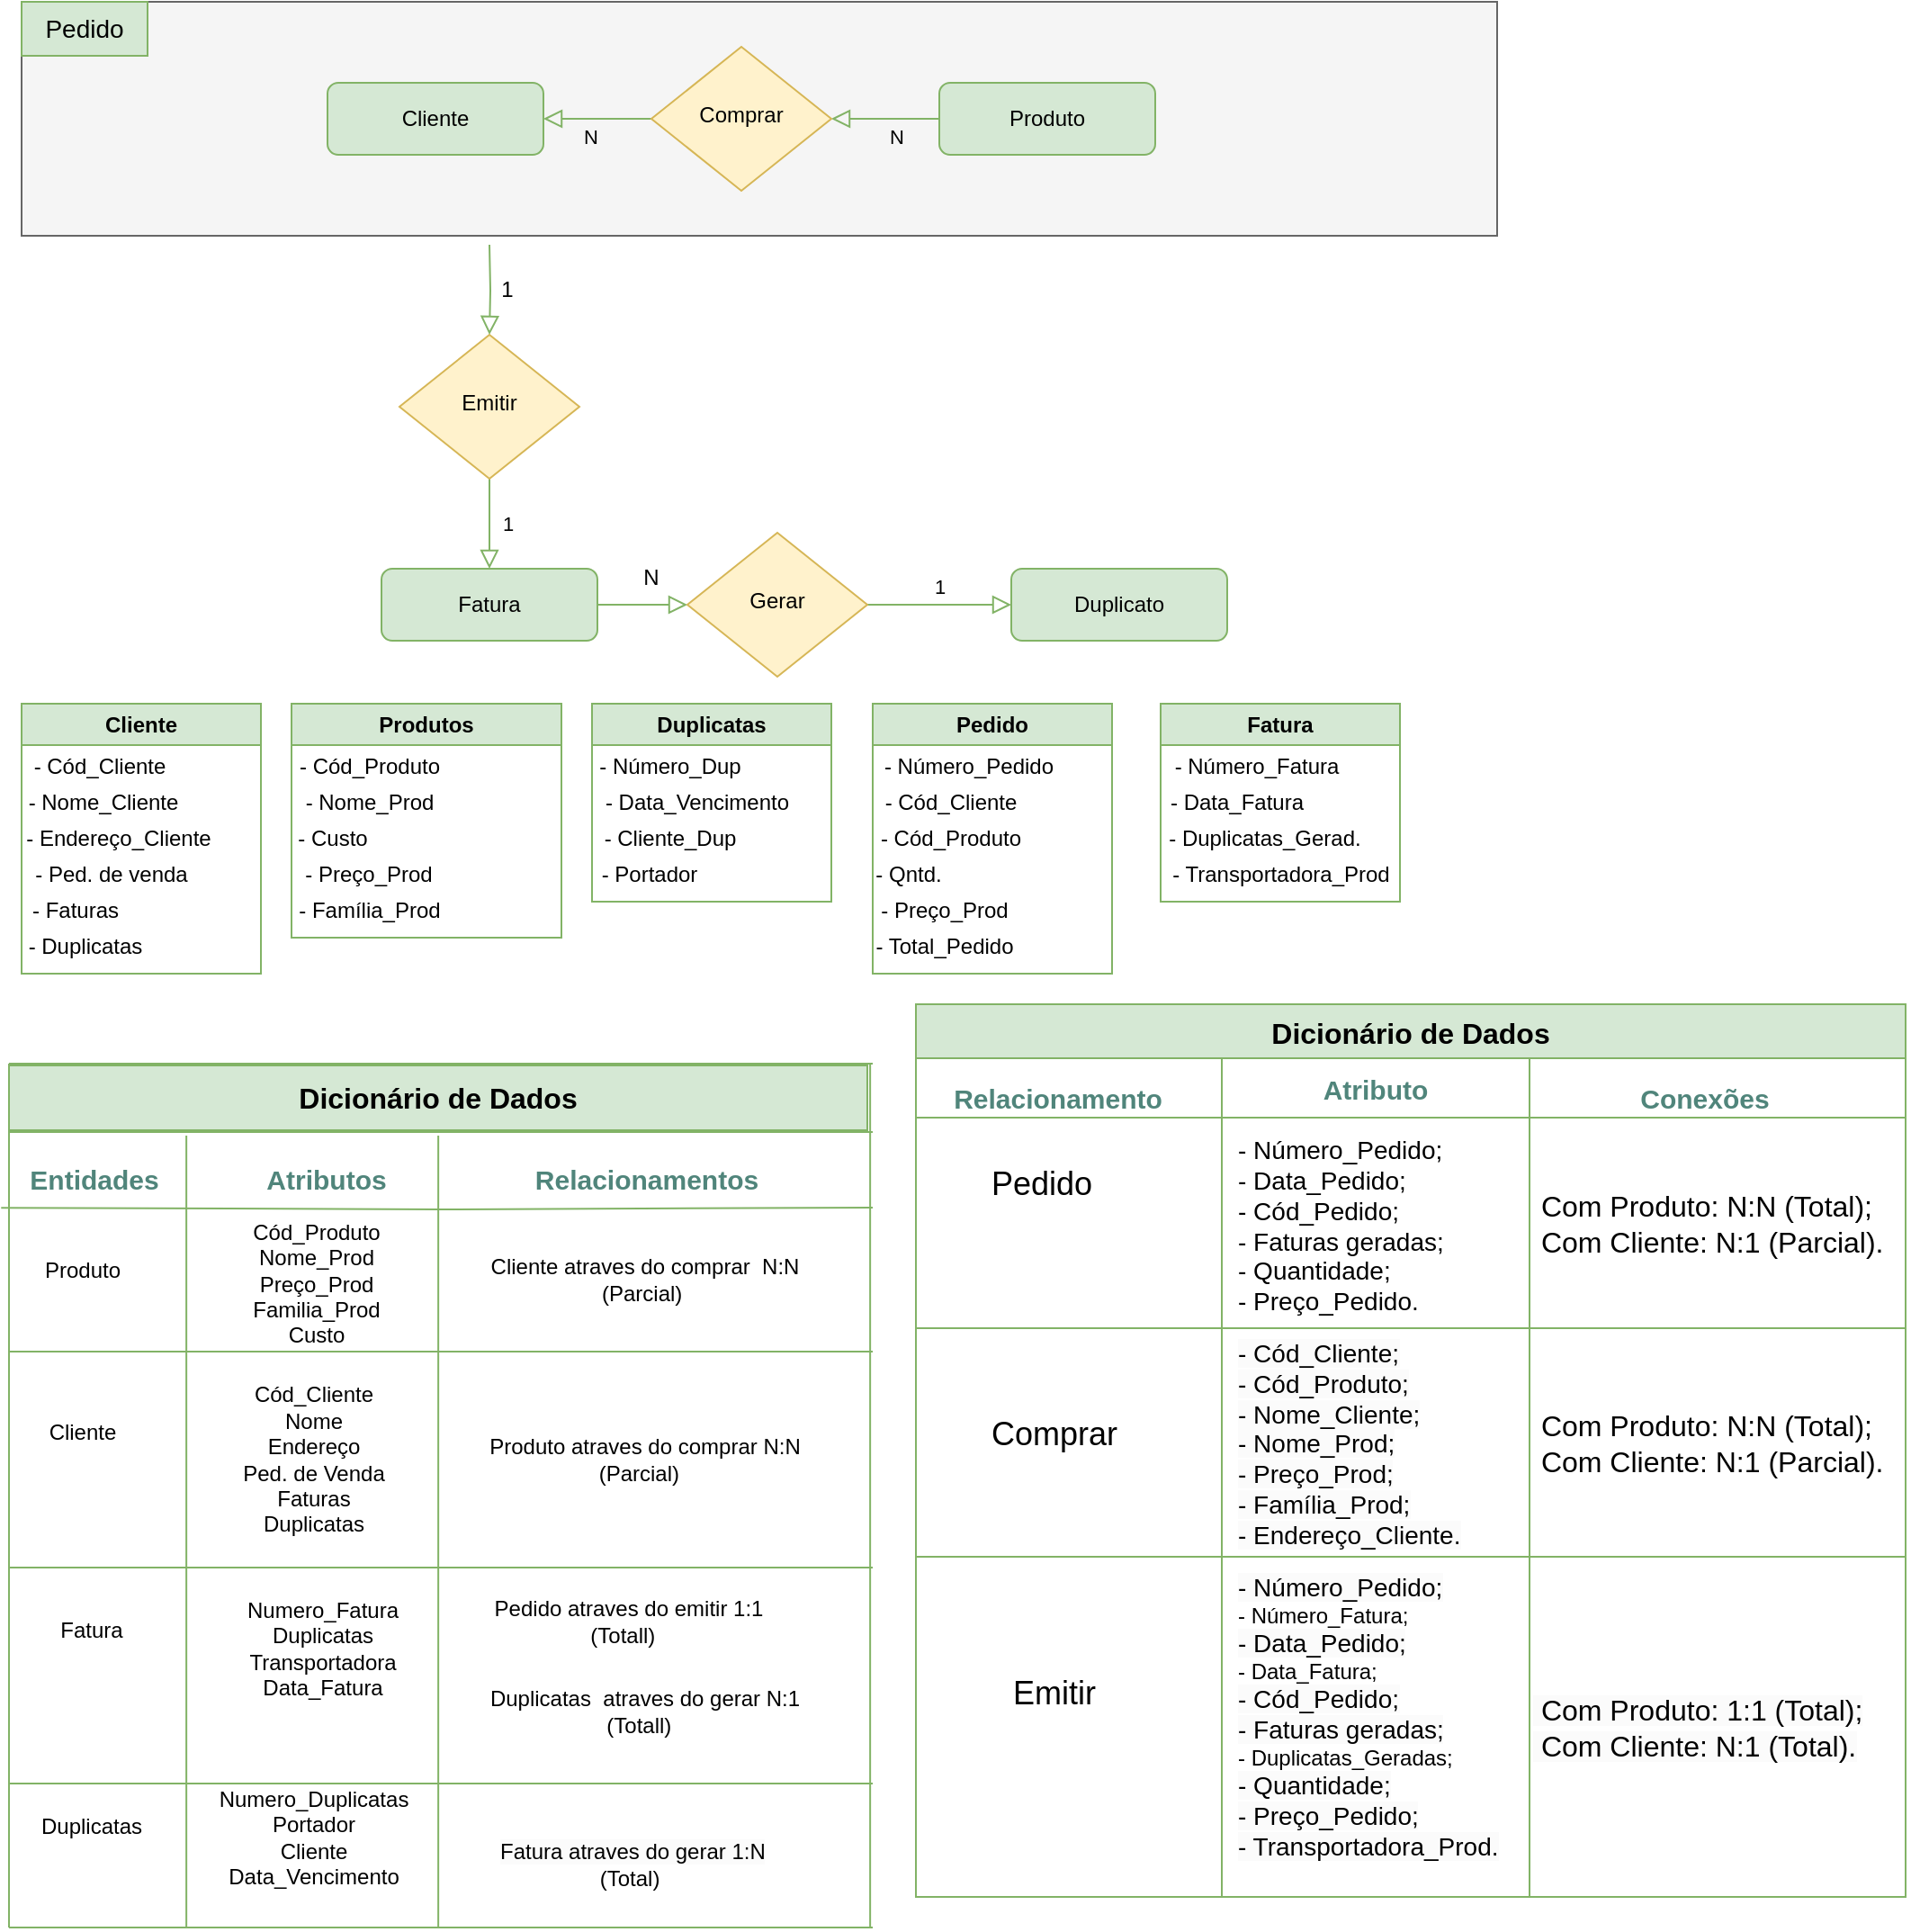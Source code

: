 <mxfile version="24.4.10" type="github">
  <diagram name="Page-1" id="Q4gjc7HrIZsPRHmgxTuO">
    <mxGraphModel dx="1927" dy="605" grid="1" gridSize="9" guides="1" tooltips="1" connect="1" arrows="1" fold="1" page="1" pageScale="1" pageWidth="827" pageHeight="1169" background="none" math="0" shadow="0">
      <root>
        <mxCell id="0" />
        <mxCell id="1" parent="0" />
        <mxCell id="UMuiFXEp5R-2km7hkaqx-1" value="" style="rounded=0;whiteSpace=wrap;html=1;fillColor=#f5f5f5;fontColor=#333333;strokeColor=#666666;" parent="1" vertex="1">
          <mxGeometry x="7" y="10" width="820" height="130" as="geometry" />
        </mxCell>
        <mxCell id="UMuiFXEp5R-2km7hkaqx-2" value="" style="rounded=0;html=1;jettySize=auto;orthogonalLoop=1;fontSize=11;endArrow=block;endFill=0;endSize=8;strokeWidth=1;shadow=0;labelBackgroundColor=none;edgeStyle=orthogonalEdgeStyle;" parent="1" edge="1">
          <mxGeometry relative="1" as="geometry">
            <mxPoint x="670" y="720" as="targetPoint" />
          </mxGeometry>
        </mxCell>
        <mxCell id="UMuiFXEp5R-2km7hkaqx-3" value="N" style="rounded=0;html=1;jettySize=auto;orthogonalLoop=1;fontSize=11;endArrow=block;endFill=0;endSize=8;strokeWidth=1;shadow=0;labelBackgroundColor=none;edgeStyle=orthogonalEdgeStyle;fillColor=#d5e8d4;strokeColor=#82b366;" parent="1" source="UMuiFXEp5R-2km7hkaqx-13" target="UMuiFXEp5R-2km7hkaqx-8" edge="1">
          <mxGeometry x="-0.2" y="10" relative="1" as="geometry">
            <mxPoint as="offset" />
          </mxGeometry>
        </mxCell>
        <mxCell id="UMuiFXEp5R-2km7hkaqx-4" value="1" style="edgeStyle=orthogonalEdgeStyle;rounded=0;html=1;jettySize=auto;orthogonalLoop=1;fontSize=11;endArrow=block;endFill=0;endSize=8;strokeWidth=1;shadow=0;labelBackgroundColor=none;exitX=1;exitY=0.5;exitDx=0;exitDy=0;fillColor=#d5e8d4;strokeColor=#82b366;" parent="1" source="UMuiFXEp5R-2km7hkaqx-12" target="UMuiFXEp5R-2km7hkaqx-5" edge="1">
          <mxGeometry y="10" relative="1" as="geometry">
            <mxPoint as="offset" />
          </mxGeometry>
        </mxCell>
        <mxCell id="UMuiFXEp5R-2km7hkaqx-5" value="Duplicato" style="rounded=1;whiteSpace=wrap;html=1;fontSize=12;glass=0;strokeWidth=1;shadow=0;fillColor=#d5e8d4;strokeColor=#82b366;" parent="1" vertex="1">
          <mxGeometry x="557" y="325" width="120" height="40" as="geometry" />
        </mxCell>
        <mxCell id="UMuiFXEp5R-2km7hkaqx-6" value="N" style="rounded=0;html=1;jettySize=auto;orthogonalLoop=1;fontSize=11;endArrow=block;endFill=0;endSize=8;strokeWidth=1;shadow=0;labelBackgroundColor=none;edgeStyle=orthogonalEdgeStyle;fillColor=#d5e8d4;strokeColor=#82b366;" parent="1" source="UMuiFXEp5R-2km7hkaqx-8" target="UMuiFXEp5R-2km7hkaqx-9" edge="1">
          <mxGeometry x="0.143" y="10" relative="1" as="geometry">
            <mxPoint as="offset" />
          </mxGeometry>
        </mxCell>
        <mxCell id="UMuiFXEp5R-2km7hkaqx-7" value="1" style="edgeStyle=orthogonalEdgeStyle;rounded=0;html=1;jettySize=auto;orthogonalLoop=1;fontSize=11;endArrow=block;endFill=0;endSize=8;strokeWidth=1;shadow=0;labelBackgroundColor=none;fillColor=#d5e8d4;strokeColor=#82b366;" parent="1" source="UMuiFXEp5R-2km7hkaqx-16" target="UMuiFXEp5R-2km7hkaqx-10" edge="1">
          <mxGeometry y="10" relative="1" as="geometry">
            <mxPoint as="offset" />
            <mxPoint x="267" y="145" as="sourcePoint" />
          </mxGeometry>
        </mxCell>
        <mxCell id="UMuiFXEp5R-2km7hkaqx-8" value="Comprar" style="rhombus;whiteSpace=wrap;html=1;shadow=0;fontFamily=Helvetica;fontSize=12;align=center;strokeWidth=1;spacing=6;spacingTop=-4;fillColor=#fff2cc;strokeColor=#d6b656;" parent="1" vertex="1">
          <mxGeometry x="357" y="35" width="100" height="80" as="geometry" />
        </mxCell>
        <mxCell id="UMuiFXEp5R-2km7hkaqx-9" value="Cliente" style="rounded=1;whiteSpace=wrap;html=1;fontSize=12;glass=0;strokeWidth=1;shadow=0;fillColor=#d5e8d4;strokeColor=#82b366;" parent="1" vertex="1">
          <mxGeometry x="177" y="55" width="120" height="40" as="geometry" />
        </mxCell>
        <mxCell id="UMuiFXEp5R-2km7hkaqx-10" value="Fatura" style="rounded=1;whiteSpace=wrap;html=1;fontSize=12;glass=0;strokeWidth=1;shadow=0;fillColor=#d5e8d4;strokeColor=#82b366;" parent="1" vertex="1">
          <mxGeometry x="207" y="325" width="120" height="40" as="geometry" />
        </mxCell>
        <mxCell id="UMuiFXEp5R-2km7hkaqx-11" value="" style="edgeStyle=orthogonalEdgeStyle;rounded=0;html=1;jettySize=auto;orthogonalLoop=1;fontSize=11;endArrow=block;endFill=0;endSize=8;strokeWidth=1;shadow=0;labelBackgroundColor=none;exitX=1;exitY=0.5;exitDx=0;exitDy=0;fillColor=#d5e8d4;strokeColor=#82b366;" parent="1" source="UMuiFXEp5R-2km7hkaqx-10" target="UMuiFXEp5R-2km7hkaqx-12" edge="1">
          <mxGeometry y="10" relative="1" as="geometry">
            <mxPoint as="offset" />
            <mxPoint x="337" y="245" as="sourcePoint" />
            <mxPoint x="487" y="245" as="targetPoint" />
          </mxGeometry>
        </mxCell>
        <mxCell id="UMuiFXEp5R-2km7hkaqx-12" value="Gerar" style="rhombus;whiteSpace=wrap;html=1;shadow=0;fontFamily=Helvetica;fontSize=12;align=center;strokeWidth=1;spacing=6;spacingTop=-4;fillColor=#fff2cc;strokeColor=#d6b656;" parent="1" vertex="1">
          <mxGeometry x="377" y="305" width="100" height="80" as="geometry" />
        </mxCell>
        <mxCell id="UMuiFXEp5R-2km7hkaqx-13" value="Produto" style="rounded=1;whiteSpace=wrap;html=1;fontSize=12;glass=0;strokeWidth=1;shadow=0;fillColor=#d5e8d4;strokeColor=#82b366;" parent="1" vertex="1">
          <mxGeometry x="517" y="55" width="120" height="40" as="geometry" />
        </mxCell>
        <mxCell id="UMuiFXEp5R-2km7hkaqx-14" value="&lt;font style=&quot;font-size: 14px;&quot;&gt;Pedido&lt;/font&gt;" style="text;strokeColor=#82b366;align=center;fillColor=#d5e8d4;html=1;verticalAlign=middle;whiteSpace=wrap;rounded=0;" parent="1" vertex="1">
          <mxGeometry x="7" y="10" width="70" height="30" as="geometry" />
        </mxCell>
        <mxCell id="UMuiFXEp5R-2km7hkaqx-15" value="" style="edgeStyle=orthogonalEdgeStyle;rounded=0;html=1;jettySize=auto;orthogonalLoop=1;fontSize=11;endArrow=block;endFill=0;endSize=8;strokeWidth=1;shadow=0;labelBackgroundColor=none;fillColor=#d5e8d4;strokeColor=#82b366;" parent="1" target="UMuiFXEp5R-2km7hkaqx-16" edge="1">
          <mxGeometry y="10" relative="1" as="geometry">
            <mxPoint as="offset" />
            <mxPoint x="267" y="145" as="sourcePoint" />
            <mxPoint x="267" y="275" as="targetPoint" />
          </mxGeometry>
        </mxCell>
        <mxCell id="UMuiFXEp5R-2km7hkaqx-16" value="Emitir" style="rhombus;whiteSpace=wrap;html=1;shadow=0;fontFamily=Helvetica;fontSize=12;align=center;strokeWidth=1;spacing=6;spacingTop=-4;fillColor=#fff2cc;strokeColor=#d6b656;" parent="1" vertex="1">
          <mxGeometry x="217" y="195" width="100" height="80" as="geometry" />
        </mxCell>
        <mxCell id="UMuiFXEp5R-2km7hkaqx-17" value="N" style="text;align=center;html=1;verticalAlign=middle;whiteSpace=wrap;rounded=0;" parent="1" vertex="1">
          <mxGeometry x="327" y="315" width="60" height="30" as="geometry" />
        </mxCell>
        <mxCell id="UMuiFXEp5R-2km7hkaqx-18" value="1" style="text;align=center;html=1;verticalAlign=middle;whiteSpace=wrap;rounded=0;" parent="1" vertex="1">
          <mxGeometry x="247" y="155" width="60" height="30" as="geometry" />
        </mxCell>
        <mxCell id="UMuiFXEp5R-2km7hkaqx-19" value="Cliente" style="swimlane;whiteSpace=wrap;html=1;fillColor=#d5e8d4;strokeColor=#82b366;" parent="1" vertex="1">
          <mxGeometry x="7" y="400" width="133" height="150" as="geometry">
            <mxRectangle x="7" y="400" width="140" height="30" as="alternateBounds" />
          </mxGeometry>
        </mxCell>
        <mxCell id="UMuiFXEp5R-2km7hkaqx-20" value="- Cód_Cliente" style="text;html=1;align=center;verticalAlign=middle;resizable=0;points=[];autosize=1;strokeColor=none;fillColor=none;" parent="UMuiFXEp5R-2km7hkaqx-19" vertex="1">
          <mxGeometry x="-7" y="20" width="100" height="30" as="geometry" />
        </mxCell>
        <mxCell id="UMuiFXEp5R-2km7hkaqx-21" value="- Nome_Cliente" style="text;html=1;align=center;verticalAlign=middle;resizable=0;points=[];autosize=1;strokeColor=none;fillColor=none;" parent="UMuiFXEp5R-2km7hkaqx-19" vertex="1">
          <mxGeometry x="-10" y="40" width="110" height="30" as="geometry" />
        </mxCell>
        <mxCell id="UMuiFXEp5R-2km7hkaqx-22" value="- Endereço_Cliente" style="text;strokeColor=none;align=center;fillColor=none;html=1;verticalAlign=middle;whiteSpace=wrap;rounded=0;" parent="UMuiFXEp5R-2km7hkaqx-19" vertex="1">
          <mxGeometry y="60" width="108" height="30" as="geometry" />
        </mxCell>
        <mxCell id="UMuiFXEp5R-2km7hkaqx-23" value="- Ped. de venda" style="text;strokeColor=none;align=center;fillColor=none;html=1;verticalAlign=middle;whiteSpace=wrap;rounded=0;" parent="UMuiFXEp5R-2km7hkaqx-19" vertex="1">
          <mxGeometry y="80" width="100" height="30" as="geometry" />
        </mxCell>
        <mxCell id="UMuiFXEp5R-2km7hkaqx-24" value="- Faturas" style="text;strokeColor=none;align=center;fillColor=none;html=1;verticalAlign=middle;whiteSpace=wrap;rounded=0;" parent="UMuiFXEp5R-2km7hkaqx-19" vertex="1">
          <mxGeometry y="100" width="60" height="30" as="geometry" />
        </mxCell>
        <mxCell id="UMuiFXEp5R-2km7hkaqx-25" value="- Duplicatas" style="text;strokeColor=none;align=center;fillColor=none;html=1;verticalAlign=middle;whiteSpace=wrap;rounded=0;" parent="UMuiFXEp5R-2km7hkaqx-19" vertex="1">
          <mxGeometry x="-7" y="120" width="85" height="30" as="geometry" />
        </mxCell>
        <mxCell id="UMuiFXEp5R-2km7hkaqx-26" value="Produtos" style="swimlane;whiteSpace=wrap;html=1;fillColor=#d5e8d4;strokeColor=#82b366;" parent="1" vertex="1">
          <mxGeometry x="157" y="400" width="150" height="130" as="geometry">
            <mxRectangle x="7" y="400" width="140" height="30" as="alternateBounds" />
          </mxGeometry>
        </mxCell>
        <mxCell id="UMuiFXEp5R-2km7hkaqx-27" value="- Cód_Produto" style="text;html=1;align=center;verticalAlign=middle;resizable=0;points=[];autosize=1;strokeColor=none;fillColor=none;" parent="UMuiFXEp5R-2km7hkaqx-26" vertex="1">
          <mxGeometry x="-7" y="20" width="100" height="30" as="geometry" />
        </mxCell>
        <mxCell id="UMuiFXEp5R-2km7hkaqx-28" value="- Nome_Prod" style="text;html=1;align=center;verticalAlign=middle;resizable=0;points=[];autosize=1;" parent="UMuiFXEp5R-2km7hkaqx-26" vertex="1">
          <mxGeometry x="-2" y="40" width="90" height="30" as="geometry" />
        </mxCell>
        <mxCell id="UMuiFXEp5R-2km7hkaqx-29" value="- Custo" style="text;align=center;html=1;verticalAlign=middle;whiteSpace=wrap;rounded=0;" parent="UMuiFXEp5R-2km7hkaqx-26" vertex="1">
          <mxGeometry x="-2" y="60" width="50" height="30" as="geometry" />
        </mxCell>
        <mxCell id="UMuiFXEp5R-2km7hkaqx-30" value="- Preço_Prod" style="text;strokeColor=none;align=center;fillColor=none;html=1;verticalAlign=middle;whiteSpace=wrap;rounded=0;" parent="UMuiFXEp5R-2km7hkaqx-26" vertex="1">
          <mxGeometry x="-7" y="80" width="100" height="30" as="geometry" />
        </mxCell>
        <mxCell id="UMuiFXEp5R-2km7hkaqx-31" value="- Família_Prod" style="text;strokeColor=none;align=center;fillColor=none;html=1;verticalAlign=middle;whiteSpace=wrap;rounded=0;" parent="UMuiFXEp5R-2km7hkaqx-26" vertex="1">
          <mxGeometry x="-17.25" y="100" width="120.5" height="30" as="geometry" />
        </mxCell>
        <mxCell id="UMuiFXEp5R-2km7hkaqx-32" value="Duplicatas" style="swimlane;whiteSpace=wrap;html=1;fillColor=#d5e8d4;strokeColor=#82b366;" parent="1" vertex="1">
          <mxGeometry x="324" y="400" width="133" height="110" as="geometry">
            <mxRectangle x="7" y="400" width="140" height="30" as="alternateBounds" />
          </mxGeometry>
        </mxCell>
        <mxCell id="UMuiFXEp5R-2km7hkaqx-33" value="- Número_Dup" style="text;html=1;align=center;verticalAlign=middle;resizable=0;points=[];autosize=1;" parent="UMuiFXEp5R-2km7hkaqx-32" vertex="1">
          <mxGeometry x="-7" y="20" width="100" height="30" as="geometry" />
        </mxCell>
        <mxCell id="UMuiFXEp5R-2km7hkaqx-34" value="- Data_Vencimento" style="text;html=1;align=center;verticalAlign=middle;resizable=0;points=[];autosize=1;" parent="UMuiFXEp5R-2km7hkaqx-32" vertex="1">
          <mxGeometry x="-7" y="40" width="130" height="30" as="geometry" />
        </mxCell>
        <mxCell id="UMuiFXEp5R-2km7hkaqx-35" value="- Cliente_Dup" style="text;align=center;html=1;verticalAlign=middle;whiteSpace=wrap;rounded=0;" parent="UMuiFXEp5R-2km7hkaqx-32" vertex="1">
          <mxGeometry x="4.5" y="60" width="77" height="30" as="geometry" />
        </mxCell>
        <mxCell id="UMuiFXEp5R-2km7hkaqx-36" value="- Portador" style="text;align=center;html=1;verticalAlign=middle;whiteSpace=wrap;rounded=0;" parent="UMuiFXEp5R-2km7hkaqx-32" vertex="1">
          <mxGeometry x="-18.5" y="80" width="100" height="30" as="geometry" />
        </mxCell>
        <mxCell id="UMuiFXEp5R-2km7hkaqx-37" value="Pedido" style="swimlane;whiteSpace=wrap;html=1;fillColor=#d5e8d4;strokeColor=#82b366;" parent="1" vertex="1">
          <mxGeometry x="480" y="400" width="133" height="150" as="geometry">
            <mxRectangle x="7" y="400" width="140" height="30" as="alternateBounds" />
          </mxGeometry>
        </mxCell>
        <mxCell id="UMuiFXEp5R-2km7hkaqx-38" value="- Número_Pedido" style="text;html=1;align=center;verticalAlign=middle;resizable=0;points=[];autosize=1;" parent="UMuiFXEp5R-2km7hkaqx-37" vertex="1">
          <mxGeometry x="-7" y="20" width="120" height="30" as="geometry" />
        </mxCell>
        <mxCell id="UMuiFXEp5R-2km7hkaqx-39" value="- Cód_Cliente" style="text;html=1;align=center;verticalAlign=middle;resizable=0;points=[];autosize=1;" parent="UMuiFXEp5R-2km7hkaqx-37" vertex="1">
          <mxGeometry x="-7" y="40" width="100" height="30" as="geometry" />
        </mxCell>
        <mxCell id="UMuiFXEp5R-2km7hkaqx-40" value="- Cód_Produto" style="text;align=center;html=1;verticalAlign=middle;whiteSpace=wrap;rounded=0;" parent="UMuiFXEp5R-2km7hkaqx-37" vertex="1">
          <mxGeometry x="-5.5" y="60" width="97" height="30" as="geometry" />
        </mxCell>
        <mxCell id="UMuiFXEp5R-2km7hkaqx-41" value="- Qntd." style="text;align=center;html=1;verticalAlign=middle;whiteSpace=wrap;rounded=0;" parent="UMuiFXEp5R-2km7hkaqx-37" vertex="1">
          <mxGeometry x="-30" y="80" width="100" height="30" as="geometry" />
        </mxCell>
        <mxCell id="UMuiFXEp5R-2km7hkaqx-42" value="- Preço_Prod" style="text;align=center;html=1;verticalAlign=middle;whiteSpace=wrap;rounded=0;" parent="UMuiFXEp5R-2km7hkaqx-37" vertex="1">
          <mxGeometry y="100" width="80" height="30" as="geometry" />
        </mxCell>
        <mxCell id="UMuiFXEp5R-2km7hkaqx-43" value="- Total_Pedido" style="text;strokeColor=none;align=center;fillColor=none;html=1;verticalAlign=middle;whiteSpace=wrap;rounded=0;" parent="UMuiFXEp5R-2km7hkaqx-37" vertex="1">
          <mxGeometry x="-5.5" y="120" width="90" height="30" as="geometry" />
        </mxCell>
        <mxCell id="UMuiFXEp5R-2km7hkaqx-44" value="Fatura" style="swimlane;whiteSpace=wrap;html=1;fillColor=#d5e8d4;strokeColor=#82b366;" parent="1" vertex="1">
          <mxGeometry x="640" y="400" width="133" height="110" as="geometry">
            <mxRectangle x="7" y="400" width="140" height="30" as="alternateBounds" />
          </mxGeometry>
        </mxCell>
        <mxCell id="UMuiFXEp5R-2km7hkaqx-45" value="- Número_Fatura" style="text;html=1;align=center;verticalAlign=middle;resizable=0;points=[];autosize=1;" parent="UMuiFXEp5R-2km7hkaqx-44" vertex="1">
          <mxGeometry x="-2" y="20" width="110" height="30" as="geometry" />
        </mxCell>
        <mxCell id="UMuiFXEp5R-2km7hkaqx-46" value="- Transportadora_Prod" style="text;align=center;html=1;verticalAlign=middle;whiteSpace=wrap;rounded=0;" parent="UMuiFXEp5R-2km7hkaqx-44" vertex="1">
          <mxGeometry x="-8.5" y="80" width="150" height="30" as="geometry" />
        </mxCell>
        <mxCell id="UMuiFXEp5R-2km7hkaqx-47" value="- Duplicatas_Gerad." style="text;align=center;html=1;verticalAlign=middle;whiteSpace=wrap;rounded=0;" parent="UMuiFXEp5R-2km7hkaqx-44" vertex="1">
          <mxGeometry x="0.25" y="60" width="115.5" height="30" as="geometry" />
        </mxCell>
        <mxCell id="UMuiFXEp5R-2km7hkaqx-48" value="- Data_Fatura" style="text;html=1;align=center;verticalAlign=middle;resizable=0;points=[];autosize=1;" parent="UMuiFXEp5R-2km7hkaqx-44" vertex="1">
          <mxGeometry x="-8.5" y="40" width="100" height="30" as="geometry" />
        </mxCell>
        <mxCell id="UMuiFXEp5R-2km7hkaqx-50" value="" style="rounded=0;html=1;jettySize=auto;orthogonalLoop=1;fontSize=11;endArrow=block;endFill=0;endSize=8;strokeWidth=1;shadow=0;labelBackgroundColor=none;edgeStyle=orthogonalEdgeStyle;" parent="1" edge="1">
          <mxGeometry relative="1" as="geometry">
            <mxPoint x="693" y="1280" as="targetPoint" />
          </mxGeometry>
        </mxCell>
        <mxCell id="UMuiFXEp5R-2km7hkaqx-85" value="Produto" style="text;html=1;strokeColor=none;fillColor=none;align=center;verticalAlign=middle;whiteSpace=wrap;rounded=0;" parent="1" vertex="1">
          <mxGeometry x="10.57" y="700" width="60" height="30" as="geometry" />
        </mxCell>
        <mxCell id="UMuiFXEp5R-2km7hkaqx-86" value="&lt;br&gt;Cód_Produto&lt;br&gt;Nome_Prod&lt;br&gt;Preço_Prod&lt;br&gt;Familia_Prod&lt;br&gt;Custo" style="text;html=1;strokeColor=none;fillColor=none;align=center;verticalAlign=middle;whiteSpace=wrap;rounded=0;" parent="1" vertex="1">
          <mxGeometry x="125.57" y="700" width="90" height="30" as="geometry" />
        </mxCell>
        <mxCell id="UMuiFXEp5R-2km7hkaqx-87" value="" style="endArrow=none;html=1;rounded=0;fillColor=#d5e8d4;strokeColor=#82b366;" parent="1" edge="1">
          <mxGeometry width="50" height="50" relative="1" as="geometry">
            <mxPoint x="98.57" y="1080" as="sourcePoint" />
            <mxPoint x="98.57" y="640" as="targetPoint" />
          </mxGeometry>
        </mxCell>
        <mxCell id="UMuiFXEp5R-2km7hkaqx-88" value="&lt;b&gt;&lt;font style=&quot;font-size: 15px;&quot; color=&quot;#50857b&quot;&gt;Entidades&lt;/font&gt;&lt;/b&gt;" style="text;html=1;align=center;verticalAlign=middle;resizable=0;points=[];autosize=1;strokeColor=none;fillColor=none;" parent="1" vertex="1">
          <mxGeometry x="1.57" y="650" width="90" height="27" as="geometry" />
        </mxCell>
        <mxCell id="UMuiFXEp5R-2km7hkaqx-89" value="" style="endArrow=none;html=1;rounded=0;fillColor=#d5e8d4;strokeColor=#82b366;" parent="1" edge="1">
          <mxGeometry width="50" height="50" relative="1" as="geometry">
            <mxPoint x="238.57" y="1080" as="sourcePoint" />
            <mxPoint x="238.57" y="640" as="targetPoint" />
          </mxGeometry>
        </mxCell>
        <mxCell id="UMuiFXEp5R-2km7hkaqx-90" value="&lt;b&gt;&lt;font style=&quot;font-size: 15px;&quot; color=&quot;#50857b&quot;&gt;Atributos&lt;/font&gt;&lt;/b&gt;" style="text;html=1;align=center;verticalAlign=middle;resizable=0;points=[];autosize=1;strokeColor=none;fillColor=none;" parent="1" vertex="1">
          <mxGeometry x="130.57" y="650" width="90" height="27" as="geometry" />
        </mxCell>
        <mxCell id="UMuiFXEp5R-2km7hkaqx-91" value="&lt;b&gt;&lt;font color=&quot;#50857b&quot;&gt;Dicionário de Dados&lt;/font&gt;&lt;/b&gt;" style="text;html=1;align=center;verticalAlign=middle;resizable=0;points=[];autosize=1;strokeColor=none;fillColor=none;" parent="1" vertex="1">
          <mxGeometry x="101.57" y="610" width="135" height="27" as="geometry" />
        </mxCell>
        <mxCell id="UMuiFXEp5R-2km7hkaqx-92" value="Cliente" style="text;html=1;strokeColor=none;fillColor=none;align=center;verticalAlign=middle;whiteSpace=wrap;rounded=0;" parent="1" vertex="1">
          <mxGeometry x="10.57" y="790" width="60" height="30" as="geometry" />
        </mxCell>
        <mxCell id="UMuiFXEp5R-2km7hkaqx-93" value="Fatura" style="text;html=1;strokeColor=none;fillColor=none;align=center;verticalAlign=middle;whiteSpace=wrap;rounded=0;" parent="1" vertex="1">
          <mxGeometry x="15.57" y="900" width="60" height="30" as="geometry" />
        </mxCell>
        <mxCell id="UMuiFXEp5R-2km7hkaqx-94" value="Cód_Cliente&lt;br&gt;&lt;div style=&quot;&quot;&gt;&lt;span style=&quot;background-color: initial;&quot;&gt;Nome&lt;/span&gt;&lt;/div&gt;&lt;div style=&quot;&quot;&gt;&lt;span style=&quot;background-color: initial;&quot;&gt;Endereço&lt;/span&gt;&lt;/div&gt;&lt;div style=&quot;&quot;&gt;&lt;span style=&quot;background-color: initial;&quot;&gt;Ped. de Venda&lt;/span&gt;&lt;/div&gt;&lt;div style=&quot;&quot;&gt;&lt;span style=&quot;background-color: initial;&quot;&gt;Faturas&lt;/span&gt;&lt;/div&gt;&lt;div style=&quot;&quot;&gt;&lt;span style=&quot;background-color: initial;&quot;&gt;Duplicatas&lt;/span&gt;&lt;/div&gt;" style="text;html=1;align=center;verticalAlign=middle;resizable=0;points=[];autosize=1;strokeColor=none;fillColor=none;" parent="1" vertex="1">
          <mxGeometry x="118.57" y="770" width="100" height="100" as="geometry" />
        </mxCell>
        <mxCell id="UMuiFXEp5R-2km7hkaqx-95" value="Numero_Fatura&lt;br&gt;Duplicatas&lt;br&gt;Transportadora&lt;br&gt;Data_Fatura" style="text;html=1;align=center;verticalAlign=middle;resizable=0;points=[];autosize=1;strokeColor=none;fillColor=none;" parent="1" vertex="1">
          <mxGeometry x="118.57" y="890" width="110" height="70" as="geometry" />
        </mxCell>
        <mxCell id="UMuiFXEp5R-2km7hkaqx-96" value="&lt;div style=&quot;text-align: center;&quot;&gt;&lt;span style=&quot;background-color: initial;&quot;&gt;Duplicatas&lt;/span&gt;&lt;/div&gt;" style="text;whiteSpace=wrap;html=1;" parent="1" vertex="1">
          <mxGeometry x="15.57" y="1010" width="70" height="40" as="geometry" />
        </mxCell>
        <mxCell id="UMuiFXEp5R-2km7hkaqx-97" value="Numero_Duplicatas&lt;br&gt;Portador&lt;br&gt;Cliente&lt;br&gt;Data_Vencimento" style="text;html=1;align=center;verticalAlign=middle;resizable=0;points=[];autosize=1;strokeColor=none;fillColor=none;" parent="1" vertex="1">
          <mxGeometry x="103.57" y="995" width="130" height="70" as="geometry" />
        </mxCell>
        <mxCell id="UMuiFXEp5R-2km7hkaqx-98" value="&lt;b&gt;&lt;font style=&quot;font-size: 15px;&quot; color=&quot;#50857b&quot;&gt;Relacionamentos&lt;/font&gt;&lt;/b&gt;" style="text;html=1;align=center;verticalAlign=middle;resizable=0;points=[];autosize=1;strokeColor=none;fillColor=none;" parent="1" vertex="1">
          <mxGeometry x="281.57" y="650" width="144" height="27" as="geometry" />
        </mxCell>
        <mxCell id="UMuiFXEp5R-2km7hkaqx-99" value="" style="endArrow=none;html=1;rounded=0;fillColor=#d5e8d4;strokeColor=#82b366;" parent="1" edge="1">
          <mxGeometry width="50" height="50" relative="1" as="geometry">
            <mxPoint x="478.57" y="1080" as="sourcePoint" />
            <mxPoint x="478.57" y="600" as="targetPoint" />
          </mxGeometry>
        </mxCell>
        <mxCell id="UMuiFXEp5R-2km7hkaqx-100" value="Cliente atraves do comprar&amp;nbsp; N:N&lt;br&gt;(Parcial)&amp;nbsp;" style="text;html=1;align=center;verticalAlign=middle;resizable=0;points=[];autosize=1;strokeColor=none;fillColor=none;" parent="1" vertex="1">
          <mxGeometry x="257.57" y="700" width="190" height="40" as="geometry" />
        </mxCell>
        <mxCell id="UMuiFXEp5R-2km7hkaqx-101" value="Produto atraves do comprar N:N&lt;br&gt;(Parcial)&amp;nbsp;&amp;nbsp;" style="text;html=1;align=center;verticalAlign=middle;resizable=0;points=[];autosize=1;strokeColor=none;fillColor=none;" parent="1" vertex="1">
          <mxGeometry x="252.57" y="800" width="200" height="40" as="geometry" />
        </mxCell>
        <mxCell id="UMuiFXEp5R-2km7hkaqx-102" value="&lt;br&gt;&lt;span style=&quot;color: rgb(0, 0, 0); font-family: Helvetica; font-size: 12px; font-style: normal; font-variant-ligatures: normal; font-variant-caps: normal; font-weight: 400; letter-spacing: normal; orphans: 2; text-indent: 0px; text-transform: none; widows: 2; word-spacing: 0px; -webkit-text-stroke-width: 0px; background-color: rgb(251, 251, 251); text-decoration-thickness: initial; text-decoration-style: initial; text-decoration-color: initial; float: none; display: inline !important;&quot;&gt;Fatura atraves do gerar 1:N&lt;br&gt;&lt;div style=&quot;text-align: center;&quot;&gt;(Total)&amp;nbsp;&lt;/div&gt;&lt;/span&gt;" style="text;whiteSpace=wrap;html=1;" parent="1" vertex="1">
          <mxGeometry x="270.57" y="1010" width="190" height="40" as="geometry" />
        </mxCell>
        <mxCell id="UMuiFXEp5R-2km7hkaqx-103" value="Pedido atraves do emitir 1:1&lt;br&gt;(Totall)&amp;nbsp;&amp;nbsp;" style="text;html=1;align=center;verticalAlign=middle;resizable=0;points=[];autosize=1;strokeColor=none;fillColor=none;" parent="1" vertex="1">
          <mxGeometry x="258.57" y="890" width="170" height="40" as="geometry" />
        </mxCell>
        <mxCell id="UMuiFXEp5R-2km7hkaqx-104" value="Duplicatas&amp;nbsp; atraves do gerar N:1&lt;br&gt;(Totall)&amp;nbsp;&amp;nbsp;" style="text;html=1;align=center;verticalAlign=middle;resizable=0;points=[];autosize=1;strokeColor=none;fillColor=none;" parent="1" vertex="1">
          <mxGeometry x="252.57" y="940" width="200" height="40" as="geometry" />
        </mxCell>
        <mxCell id="UMuiFXEp5R-2km7hkaqx-105" style="edgeStyle=orthogonalEdgeStyle;rounded=0;orthogonalLoop=1;jettySize=auto;html=1;exitX=0.5;exitY=1;exitDx=0;exitDy=0;" parent="1" source="UMuiFXEp5R-2km7hkaqx-102" target="UMuiFXEp5R-2km7hkaqx-102" edge="1">
          <mxGeometry relative="1" as="geometry" />
        </mxCell>
        <mxCell id="UMuiFXEp5R-2km7hkaqx-106" value="" style="endArrow=none;html=1;rounded=0;fillColor=#d5e8d4;strokeColor=#82b366;" parent="1" edge="1">
          <mxGeometry width="50" height="50" relative="1" as="geometry">
            <mxPoint y="1080" as="sourcePoint" />
            <mxPoint y="600" as="targetPoint" />
            <Array as="points" />
          </mxGeometry>
        </mxCell>
        <mxCell id="UMuiFXEp5R-2km7hkaqx-107" value="" style="endArrow=none;html=1;rounded=0;fillColor=#d5e8d4;strokeColor=#82b366;" parent="1" edge="1">
          <mxGeometry width="50" height="50" relative="1" as="geometry">
            <mxPoint x="480" y="600" as="sourcePoint" />
            <mxPoint y="600" as="targetPoint" />
            <Array as="points">
              <mxPoint x="170" y="600" />
            </Array>
          </mxGeometry>
        </mxCell>
        <mxCell id="UMuiFXEp5R-2km7hkaqx-108" value="" style="endArrow=none;html=1;rounded=0;fillColor=#d5e8d4;strokeColor=#82b366;" parent="1" edge="1">
          <mxGeometry width="50" height="50" relative="1" as="geometry">
            <mxPoint x="480" y="638" as="sourcePoint" />
            <mxPoint y="638" as="targetPoint" />
            <Array as="points">
              <mxPoint x="170" y="638" />
            </Array>
          </mxGeometry>
        </mxCell>
        <mxCell id="UMuiFXEp5R-2km7hkaqx-109" value="" style="endArrow=none;html=1;rounded=0;fillColor=#d5e8d4;strokeColor=#82b366;" parent="1" edge="1">
          <mxGeometry width="50" height="50" relative="1" as="geometry">
            <mxPoint x="480" y="1080" as="sourcePoint" />
            <mxPoint y="1080" as="targetPoint" />
            <Array as="points">
              <mxPoint x="170" y="1080" />
            </Array>
          </mxGeometry>
        </mxCell>
        <mxCell id="UMuiFXEp5R-2km7hkaqx-110" value="" style="endArrow=none;html=1;rounded=0;entryX=-0.066;entryY=1.114;entryDx=0;entryDy=0;entryPerimeter=0;fillColor=#d5e8d4;strokeColor=#82b366;" parent="1" target="UMuiFXEp5R-2km7hkaqx-88" edge="1">
          <mxGeometry width="50" height="50" relative="1" as="geometry">
            <mxPoint x="480" y="680" as="sourcePoint" />
            <mxPoint x="60" y="680" as="targetPoint" />
            <Array as="points">
              <mxPoint x="240" y="681" />
            </Array>
          </mxGeometry>
        </mxCell>
        <mxCell id="UMuiFXEp5R-2km7hkaqx-111" value="" style="endArrow=none;html=1;rounded=0;fillColor=#d5e8d4;strokeColor=#82b366;" parent="1" edge="1">
          <mxGeometry width="50" height="50" relative="1" as="geometry">
            <mxPoint x="480" y="760" as="sourcePoint" />
            <mxPoint y="760" as="targetPoint" />
            <Array as="points">
              <mxPoint x="170" y="760" />
            </Array>
          </mxGeometry>
        </mxCell>
        <mxCell id="UMuiFXEp5R-2km7hkaqx-112" value="" style="endArrow=none;html=1;rounded=0;fillColor=#d5e8d4;strokeColor=#82b366;" parent="1" edge="1">
          <mxGeometry width="50" height="50" relative="1" as="geometry">
            <mxPoint x="480" y="880" as="sourcePoint" />
            <mxPoint y="880" as="targetPoint" />
            <Array as="points">
              <mxPoint x="170" y="880" />
            </Array>
          </mxGeometry>
        </mxCell>
        <mxCell id="UMuiFXEp5R-2km7hkaqx-113" value="" style="endArrow=none;html=1;rounded=0;fillColor=#d5e8d4;strokeColor=#82b366;" parent="1" edge="1">
          <mxGeometry width="50" height="50" relative="1" as="geometry">
            <mxPoint x="480" y="1000" as="sourcePoint" />
            <mxPoint y="1000" as="targetPoint" />
            <Array as="points">
              <mxPoint x="170" y="1000" />
            </Array>
          </mxGeometry>
        </mxCell>
        <mxCell id="UMuiFXEp5R-2km7hkaqx-115" value="" style="rounded=0;html=1;jettySize=auto;orthogonalLoop=1;fontSize=11;endArrow=block;endFill=0;endSize=8;strokeWidth=1;shadow=0;labelBackgroundColor=none;edgeStyle=orthogonalEdgeStyle;" parent="1" edge="1">
          <mxGeometry relative="1" as="geometry">
            <mxPoint x="1163" y="1280" as="targetPoint" />
          </mxGeometry>
        </mxCell>
        <mxCell id="UMuiFXEp5R-2km7hkaqx-159" value="Dicionário de Dados" style="shape=table;startSize=30;container=1;collapsible=0;childLayout=tableLayout;strokeColor=#82b366;fontSize=16;fillColor=#d5e8d4;fontStyle=1" parent="1" vertex="1">
          <mxGeometry x="504" y="567" width="550" height="496" as="geometry" />
        </mxCell>
        <mxCell id="UMuiFXEp5R-2km7hkaqx-160" value="" style="shape=tableRow;horizontal=0;startSize=0;swimlaneHead=0;swimlaneBody=0;strokeColor=inherit;top=0;left=0;bottom=0;right=0;collapsible=0;dropTarget=0;fillColor=none;points=[[0,0.5],[1,0.5]];portConstraint=eastwest;fontSize=16;" parent="UMuiFXEp5R-2km7hkaqx-159" vertex="1">
          <mxGeometry y="30" width="550" height="33" as="geometry" />
        </mxCell>
        <mxCell id="UMuiFXEp5R-2km7hkaqx-161" value="" style="shape=partialRectangle;html=1;whiteSpace=wrap;connectable=0;strokeColor=inherit;overflow=hidden;fillColor=none;top=0;left=0;bottom=0;right=0;pointerEvents=1;fontSize=16;" parent="UMuiFXEp5R-2km7hkaqx-160" vertex="1">
          <mxGeometry width="170" height="33" as="geometry">
            <mxRectangle width="170" height="33" as="alternateBounds" />
          </mxGeometry>
        </mxCell>
        <mxCell id="UMuiFXEp5R-2km7hkaqx-162" value="&lt;font color=&quot;#50857b&quot; style=&quot;font-size: 15px;&quot;&gt;&lt;b&gt;Atributo&lt;/b&gt;&lt;/font&gt;" style="shape=partialRectangle;html=1;whiteSpace=wrap;connectable=0;strokeColor=inherit;overflow=hidden;fillColor=none;top=0;left=0;bottom=0;right=0;pointerEvents=1;fontSize=16;" parent="UMuiFXEp5R-2km7hkaqx-160" vertex="1">
          <mxGeometry x="170" width="171" height="33" as="geometry">
            <mxRectangle width="171" height="33" as="alternateBounds" />
          </mxGeometry>
        </mxCell>
        <mxCell id="UMuiFXEp5R-2km7hkaqx-163" value="" style="shape=partialRectangle;html=1;whiteSpace=wrap;connectable=0;strokeColor=inherit;overflow=hidden;fillColor=none;top=0;left=0;bottom=0;right=0;pointerEvents=1;fontSize=16;" parent="UMuiFXEp5R-2km7hkaqx-160" vertex="1">
          <mxGeometry x="341" width="209" height="33" as="geometry">
            <mxRectangle width="209" height="33" as="alternateBounds" />
          </mxGeometry>
        </mxCell>
        <mxCell id="UMuiFXEp5R-2km7hkaqx-164" value="" style="shape=tableRow;horizontal=0;startSize=0;swimlaneHead=0;swimlaneBody=0;strokeColor=inherit;top=0;left=0;bottom=0;right=0;collapsible=0;dropTarget=0;fillColor=none;points=[[0,0.5],[1,0.5]];portConstraint=eastwest;fontSize=16;" parent="UMuiFXEp5R-2km7hkaqx-159" vertex="1">
          <mxGeometry y="63" width="550" height="117" as="geometry" />
        </mxCell>
        <mxCell id="UMuiFXEp5R-2km7hkaqx-165" value="" style="shape=partialRectangle;html=1;whiteSpace=wrap;connectable=0;strokeColor=inherit;overflow=hidden;fillColor=none;top=0;left=0;bottom=0;right=0;pointerEvents=1;fontSize=16;" parent="UMuiFXEp5R-2km7hkaqx-164" vertex="1">
          <mxGeometry width="170" height="117" as="geometry">
            <mxRectangle width="170" height="117" as="alternateBounds" />
          </mxGeometry>
        </mxCell>
        <mxCell id="UMuiFXEp5R-2km7hkaqx-166" value="" style="shape=partialRectangle;html=1;whiteSpace=wrap;connectable=0;strokeColor=inherit;overflow=hidden;fillColor=none;top=0;left=0;bottom=0;right=0;pointerEvents=1;fontSize=16;" parent="UMuiFXEp5R-2km7hkaqx-164" vertex="1">
          <mxGeometry x="170" width="171" height="117" as="geometry">
            <mxRectangle width="171" height="117" as="alternateBounds" />
          </mxGeometry>
        </mxCell>
        <mxCell id="UMuiFXEp5R-2km7hkaqx-167" value="&amp;nbsp;Com Produto: N:N (Total);&lt;br&gt;&amp;nbsp;Com Cliente: N:1 (Parcial)." style="shape=partialRectangle;html=1;whiteSpace=wrap;connectable=0;strokeColor=inherit;overflow=hidden;fillColor=none;top=0;left=0;bottom=0;right=0;pointerEvents=1;fontSize=16;align=left;" parent="UMuiFXEp5R-2km7hkaqx-164" vertex="1">
          <mxGeometry x="341" width="209" height="117" as="geometry">
            <mxRectangle width="209" height="117" as="alternateBounds" />
          </mxGeometry>
        </mxCell>
        <mxCell id="UMuiFXEp5R-2km7hkaqx-244" value="" style="shape=tableRow;horizontal=0;startSize=0;swimlaneHead=0;swimlaneBody=0;strokeColor=inherit;top=0;left=0;bottom=0;right=0;collapsible=0;dropTarget=0;fillColor=none;points=[[0,0.5],[1,0.5]];portConstraint=eastwest;fontSize=16;" parent="UMuiFXEp5R-2km7hkaqx-159" vertex="1">
          <mxGeometry y="180" width="550" height="127" as="geometry" />
        </mxCell>
        <mxCell id="UMuiFXEp5R-2km7hkaqx-245" value="" style="shape=partialRectangle;html=1;whiteSpace=wrap;connectable=0;strokeColor=inherit;overflow=hidden;fillColor=none;top=0;left=0;bottom=0;right=0;pointerEvents=1;fontSize=16;" parent="UMuiFXEp5R-2km7hkaqx-244" vertex="1">
          <mxGeometry width="170" height="127" as="geometry">
            <mxRectangle width="170" height="127" as="alternateBounds" />
          </mxGeometry>
        </mxCell>
        <mxCell id="UMuiFXEp5R-2km7hkaqx-246" value="" style="shape=partialRectangle;html=1;whiteSpace=wrap;connectable=0;strokeColor=inherit;overflow=hidden;fillColor=none;top=0;left=0;bottom=0;right=0;pointerEvents=1;fontSize=16;" parent="UMuiFXEp5R-2km7hkaqx-244" vertex="1">
          <mxGeometry x="170" width="171" height="127" as="geometry">
            <mxRectangle width="171" height="127" as="alternateBounds" />
          </mxGeometry>
        </mxCell>
        <mxCell id="UMuiFXEp5R-2km7hkaqx-247" value="&amp;nbsp;Com Produto: N:N (Total);&lt;br&gt;&amp;nbsp;Com Cliente: N:1 (Parcial)." style="shape=partialRectangle;html=1;whiteSpace=wrap;connectable=0;strokeColor=inherit;overflow=hidden;fillColor=none;top=0;left=0;bottom=0;right=0;pointerEvents=1;fontSize=16;align=left;" parent="UMuiFXEp5R-2km7hkaqx-244" vertex="1">
          <mxGeometry x="341" width="209" height="127" as="geometry">
            <mxRectangle width="209" height="127" as="alternateBounds" />
          </mxGeometry>
        </mxCell>
        <mxCell id="UMuiFXEp5R-2km7hkaqx-194" value="" style="shape=tableRow;horizontal=0;startSize=0;swimlaneHead=0;swimlaneBody=0;strokeColor=inherit;top=0;left=0;bottom=0;right=0;collapsible=0;dropTarget=0;fillColor=none;points=[[0,0.5],[1,0.5]];portConstraint=eastwest;fontSize=16;" parent="UMuiFXEp5R-2km7hkaqx-159" vertex="1">
          <mxGeometry y="307" width="550" height="189" as="geometry" />
        </mxCell>
        <mxCell id="UMuiFXEp5R-2km7hkaqx-195" value="" style="shape=partialRectangle;html=1;whiteSpace=wrap;connectable=0;strokeColor=inherit;overflow=hidden;fillColor=none;top=0;left=0;bottom=0;right=0;pointerEvents=1;fontSize=16;" parent="UMuiFXEp5R-2km7hkaqx-194" vertex="1">
          <mxGeometry width="170" height="189" as="geometry">
            <mxRectangle width="170" height="189" as="alternateBounds" />
          </mxGeometry>
        </mxCell>
        <mxCell id="UMuiFXEp5R-2km7hkaqx-196" value="" style="shape=partialRectangle;html=1;whiteSpace=wrap;connectable=0;strokeColor=inherit;overflow=hidden;fillColor=none;top=0;left=0;bottom=0;right=0;pointerEvents=1;fontSize=16;" parent="UMuiFXEp5R-2km7hkaqx-194" vertex="1">
          <mxGeometry x="170" width="171" height="189" as="geometry">
            <mxRectangle width="171" height="189" as="alternateBounds" />
          </mxGeometry>
        </mxCell>
        <mxCell id="UMuiFXEp5R-2km7hkaqx-197" value="&lt;br&gt;&lt;span style=&quot;color: rgb(0, 0, 0); font-family: Helvetica; font-size: 16px; font-style: normal; font-variant-ligatures: normal; font-variant-caps: normal; font-weight: 400; letter-spacing: normal; orphans: 2; text-align: left; text-indent: 0px; text-transform: none; white-space: normal; widows: 2; word-spacing: 0px; -webkit-text-stroke-width: 0px; background-color: rgb(251, 251, 251); text-decoration-thickness: initial; text-decoration-style: initial; text-decoration-color: initial; display: inline !important; float: none;&quot;&gt;&amp;nbsp;Com Produto: 1:1 (Total);&lt;/span&gt;&lt;br style=&quot;forced-color-adjust: none; color: rgb(0, 0, 0); font-family: Helvetica; font-size: 16px; font-style: normal; font-variant-ligatures: normal; font-variant-caps: normal; font-weight: 400; letter-spacing: normal; orphans: 2; text-align: left; text-indent: 0px; text-transform: none; white-space: normal; widows: 2; word-spacing: 0px; -webkit-text-stroke-width: 0px; background-color: rgb(251, 251, 251); text-decoration-thickness: initial; text-decoration-style: initial; text-decoration-color: initial;&quot;&gt;&lt;span style=&quot;color: rgb(0, 0, 0); font-family: Helvetica; font-size: 16px; font-style: normal; font-variant-ligatures: normal; font-variant-caps: normal; font-weight: 400; letter-spacing: normal; orphans: 2; text-align: left; text-indent: 0px; text-transform: none; white-space: normal; widows: 2; word-spacing: 0px; -webkit-text-stroke-width: 0px; background-color: rgb(251, 251, 251); text-decoration-thickness: initial; text-decoration-style: initial; text-decoration-color: initial; display: inline !important; float: none;&quot;&gt;&amp;nbsp;Com Cliente: N:1 (Total).&lt;/span&gt;&lt;div&gt;&lt;br/&gt;&lt;/div&gt;" style="shape=partialRectangle;html=1;whiteSpace=wrap;connectable=0;strokeColor=inherit;overflow=hidden;fillColor=none;top=0;left=0;bottom=0;right=0;pointerEvents=1;fontSize=16;align=left;" parent="UMuiFXEp5R-2km7hkaqx-194" vertex="1">
          <mxGeometry x="341" width="209" height="189" as="geometry">
            <mxRectangle width="209" height="189" as="alternateBounds" />
          </mxGeometry>
        </mxCell>
        <mxCell id="UMuiFXEp5R-2km7hkaqx-172" value="&lt;font color=&quot;#50857b&quot; style=&quot;font-size: 15px;&quot;&gt;&lt;b&gt;Relacionamento&lt;/b&gt;&lt;/font&gt;" style="text;html=1;strokeColor=none;fillColor=none;align=center;verticalAlign=middle;whiteSpace=wrap;rounded=0;" parent="1" vertex="1">
          <mxGeometry x="553" y="604" width="60" height="30" as="geometry" />
        </mxCell>
        <mxCell id="UMuiFXEp5R-2km7hkaqx-173" value="&lt;font color=&quot;#50857b&quot; style=&quot;font-size: 15px;&quot;&gt;&lt;b&gt;Conexões&lt;/b&gt;&lt;/font&gt;" style="text;html=1;strokeColor=none;fillColor=none;align=center;verticalAlign=middle;whiteSpace=wrap;rounded=0;" parent="1" vertex="1">
          <mxGeometry x="900" y="604" width="85" height="30" as="geometry" />
        </mxCell>
        <mxCell id="UMuiFXEp5R-2km7hkaqx-174" value="Pedido" style="text;html=1;strokeColor=none;fillColor=none;align=center;verticalAlign=middle;whiteSpace=wrap;rounded=0;fontSize=18;" parent="1" vertex="1">
          <mxGeometry x="544" y="652" width="60" height="30" as="geometry" />
        </mxCell>
        <mxCell id="UMuiFXEp5R-2km7hkaqx-175" value="- Número_Pedido;&lt;br&gt;- Data_Pedido;&lt;br&gt;- Cód_Pedido;&lt;br&gt;- Faturas geradas;&lt;br&gt;- Quantidade;&lt;br&gt;- Preço_Pedido." style="text;html=1;strokeColor=none;fillColor=none;align=left;verticalAlign=middle;whiteSpace=wrap;rounded=0;fontSize=14;" parent="1" vertex="1">
          <mxGeometry x="681" y="677" width="140" height="25" as="geometry" />
        </mxCell>
        <mxCell id="UMuiFXEp5R-2km7hkaqx-182" value="" style="endArrow=none;html=1;rounded=0;" parent="1" edge="1">
          <mxGeometry width="50" height="50" relative="1" as="geometry">
            <mxPoint x="1054" y="597" as="sourcePoint" />
            <mxPoint x="1054" y="597" as="targetPoint" />
          </mxGeometry>
        </mxCell>
        <mxCell id="UMuiFXEp5R-2km7hkaqx-188" value="&lt;font style=&quot;font-size: 18px;&quot;&gt;Comprar&lt;/font&gt;" style="text;strokeColor=none;align=center;fillColor=none;html=1;verticalAlign=middle;whiteSpace=wrap;rounded=0;" parent="1" vertex="1">
          <mxGeometry x="551" y="791" width="60" height="30" as="geometry" />
        </mxCell>
        <mxCell id="UMuiFXEp5R-2km7hkaqx-202" value="&lt;span style=&quot;color: rgb(0, 0, 0); font-family: Helvetica; font-size: 14px; font-style: normal; font-variant-ligatures: normal; font-variant-caps: normal; font-weight: 400; letter-spacing: normal; orphans: 2; text-align: left; text-indent: 0px; text-transform: none; white-space: normal; widows: 2; word-spacing: 0px; -webkit-text-stroke-width: 0px; background-color: rgb(251, 251, 251); text-decoration-thickness: initial; text-decoration-style: initial; text-decoration-color: initial; display: inline !important; float: none;&quot;&gt;- Cód_Cliente;&lt;/span&gt;&lt;br style=&quot;forced-color-adjust: none; color: rgb(0, 0, 0); font-family: Helvetica; font-size: 14px; font-style: normal; font-variant-ligatures: normal; font-variant-caps: normal; font-weight: 400; letter-spacing: normal; orphans: 2; text-align: left; text-indent: 0px; text-transform: none; white-space: normal; widows: 2; word-spacing: 0px; -webkit-text-stroke-width: 0px; background-color: rgb(251, 251, 251); text-decoration-thickness: initial; text-decoration-style: initial; text-decoration-color: initial;&quot;&gt;&lt;span style=&quot;color: rgb(0, 0, 0); font-family: Helvetica; font-size: 14px; font-style: normal; font-variant-ligatures: normal; font-variant-caps: normal; font-weight: 400; letter-spacing: normal; orphans: 2; text-align: left; text-indent: 0px; text-transform: none; white-space: normal; widows: 2; word-spacing: 0px; -webkit-text-stroke-width: 0px; background-color: rgb(251, 251, 251); text-decoration-thickness: initial; text-decoration-style: initial; text-decoration-color: initial; display: inline !important; float: none;&quot;&gt;- Cód_Produto;&lt;/span&gt;&lt;br style=&quot;forced-color-adjust: none; color: rgb(0, 0, 0); font-family: Helvetica; font-size: 14px; font-style: normal; font-variant-ligatures: normal; font-variant-caps: normal; font-weight: 400; letter-spacing: normal; orphans: 2; text-align: left; text-indent: 0px; text-transform: none; white-space: normal; widows: 2; word-spacing: 0px; -webkit-text-stroke-width: 0px; background-color: rgb(251, 251, 251); text-decoration-thickness: initial; text-decoration-style: initial; text-decoration-color: initial;&quot;&gt;&lt;span style=&quot;color: rgb(0, 0, 0); font-family: Helvetica; font-size: 14px; font-style: normal; font-variant-ligatures: normal; font-variant-caps: normal; font-weight: 400; letter-spacing: normal; orphans: 2; text-align: left; text-indent: 0px; text-transform: none; white-space: normal; widows: 2; word-spacing: 0px; -webkit-text-stroke-width: 0px; background-color: rgb(251, 251, 251); text-decoration-thickness: initial; text-decoration-style: initial; text-decoration-color: initial; display: inline !important; float: none;&quot;&gt;- Nome_Cliente;&lt;/span&gt;&lt;br style=&quot;forced-color-adjust: none; color: rgb(0, 0, 0); font-family: Helvetica; font-size: 14px; font-style: normal; font-variant-ligatures: normal; font-variant-caps: normal; font-weight: 400; letter-spacing: normal; orphans: 2; text-align: left; text-indent: 0px; text-transform: none; white-space: normal; widows: 2; word-spacing: 0px; -webkit-text-stroke-width: 0px; background-color: rgb(251, 251, 251); text-decoration-thickness: initial; text-decoration-style: initial; text-decoration-color: initial;&quot;&gt;&lt;span style=&quot;color: rgb(0, 0, 0); font-family: Helvetica; font-size: 14px; font-style: normal; font-variant-ligatures: normal; font-variant-caps: normal; font-weight: 400; letter-spacing: normal; orphans: 2; text-align: left; text-indent: 0px; text-transform: none; white-space: normal; widows: 2; word-spacing: 0px; -webkit-text-stroke-width: 0px; background-color: rgb(251, 251, 251); text-decoration-thickness: initial; text-decoration-style: initial; text-decoration-color: initial; display: inline !important; float: none;&quot;&gt;- Nome_Prod;&lt;/span&gt;&lt;br style=&quot;forced-color-adjust: none; color: rgb(0, 0, 0); font-family: Helvetica; font-size: 14px; font-style: normal; font-variant-ligatures: normal; font-variant-caps: normal; font-weight: 400; letter-spacing: normal; orphans: 2; text-align: left; text-indent: 0px; text-transform: none; white-space: normal; widows: 2; word-spacing: 0px; -webkit-text-stroke-width: 0px; background-color: rgb(251, 251, 251); text-decoration-thickness: initial; text-decoration-style: initial; text-decoration-color: initial;&quot;&gt;&lt;span style=&quot;color: rgb(0, 0, 0); font-family: Helvetica; font-size: 14px; font-style: normal; font-variant-ligatures: normal; font-variant-caps: normal; font-weight: 400; letter-spacing: normal; orphans: 2; text-align: left; text-indent: 0px; text-transform: none; white-space: normal; widows: 2; word-spacing: 0px; -webkit-text-stroke-width: 0px; background-color: rgb(251, 251, 251); text-decoration-thickness: initial; text-decoration-style: initial; text-decoration-color: initial; display: inline !important; float: none;&quot;&gt;- Preço_Prod;&lt;/span&gt;&lt;br style=&quot;forced-color-adjust: none; color: rgb(0, 0, 0); font-family: Helvetica; font-size: 14px; font-style: normal; font-variant-ligatures: normal; font-variant-caps: normal; font-weight: 400; letter-spacing: normal; orphans: 2; text-align: left; text-indent: 0px; text-transform: none; white-space: normal; widows: 2; word-spacing: 0px; -webkit-text-stroke-width: 0px; background-color: rgb(251, 251, 251); text-decoration-thickness: initial; text-decoration-style: initial; text-decoration-color: initial;&quot;&gt;&lt;span style=&quot;color: rgb(0, 0, 0); font-family: Helvetica; font-size: 14px; font-style: normal; font-variant-ligatures: normal; font-variant-caps: normal; font-weight: 400; letter-spacing: normal; orphans: 2; text-align: left; text-indent: 0px; text-transform: none; white-space: normal; widows: 2; word-spacing: 0px; -webkit-text-stroke-width: 0px; background-color: rgb(251, 251, 251); text-decoration-thickness: initial; text-decoration-style: initial; text-decoration-color: initial; display: inline !important; float: none;&quot;&gt;- Família_Prod;&lt;/span&gt;&lt;div&gt;&lt;span style=&quot;color: rgb(0, 0, 0); font-family: Helvetica; font-size: 14px; font-style: normal; font-variant-ligatures: normal; font-variant-caps: normal; font-weight: 400; letter-spacing: normal; orphans: 2; text-align: left; text-indent: 0px; text-transform: none; white-space: normal; widows: 2; word-spacing: 0px; -webkit-text-stroke-width: 0px; background-color: rgb(251, 251, 251); text-decoration-thickness: initial; text-decoration-style: initial; text-decoration-color: initial; display: inline !important; float: none;&quot;&gt;- Endereço_Cliente.&lt;/span&gt;&lt;/div&gt;" style="text;whiteSpace=wrap;html=1;" parent="1" vertex="1">
          <mxGeometry x="681" y="746" width="165" height="126" as="geometry" />
        </mxCell>
        <mxCell id="UMuiFXEp5R-2km7hkaqx-207" value="&lt;font style=&quot;font-size: 16px;&quot;&gt;&lt;b&gt;Dicionário de Dados&lt;/b&gt;&lt;/font&gt;" style="whiteSpace=wrap;html=1;fillColor=#d5e8d4;strokeColor=#82b366;" parent="1" vertex="1">
          <mxGeometry y="601" width="477" height="36" as="geometry" />
        </mxCell>
        <mxCell id="UMuiFXEp5R-2km7hkaqx-208" value="&lt;font style=&quot;font-size: 18px;&quot;&gt;Emitir&lt;/font&gt;" style="text;strokeColor=none;align=center;fillColor=none;html=1;verticalAlign=middle;whiteSpace=wrap;rounded=0;" parent="1" vertex="1">
          <mxGeometry x="551" y="935" width="60" height="30" as="geometry" />
        </mxCell>
        <mxCell id="UMuiFXEp5R-2km7hkaqx-214" value="&lt;span style=&quot;color: rgb(0, 0, 0); font-family: Helvetica; font-size: 14px; font-style: normal; font-variant-ligatures: normal; font-variant-caps: normal; font-weight: 400; letter-spacing: normal; orphans: 2; text-align: left; text-indent: 0px; text-transform: none; white-space: normal; widows: 2; word-spacing: 0px; -webkit-text-stroke-width: 0px; background-color: rgb(251, 251, 251); text-decoration-thickness: initial; text-decoration-style: initial; text-decoration-color: initial; display: inline !important; float: none;&quot;&gt;- Número_Pedido;&lt;/span&gt;&lt;div&gt;- Número_Fatura;&lt;br style=&quot;forced-color-adjust: none; color: rgb(0, 0, 0); font-family: Helvetica; font-size: 14px; font-style: normal; font-variant-ligatures: normal; font-variant-caps: normal; font-weight: 400; letter-spacing: normal; orphans: 2; text-align: left; text-indent: 0px; text-transform: none; white-space: normal; widows: 2; word-spacing: 0px; -webkit-text-stroke-width: 0px; background-color: rgb(251, 251, 251); text-decoration-thickness: initial; text-decoration-style: initial; text-decoration-color: initial;&quot;&gt;&lt;span style=&quot;color: rgb(0, 0, 0); font-family: Helvetica; font-size: 14px; font-style: normal; font-variant-ligatures: normal; font-variant-caps: normal; font-weight: 400; letter-spacing: normal; orphans: 2; text-align: left; text-indent: 0px; text-transform: none; white-space: normal; widows: 2; word-spacing: 0px; -webkit-text-stroke-width: 0px; background-color: rgb(251, 251, 251); text-decoration-thickness: initial; text-decoration-style: initial; text-decoration-color: initial; display: inline !important; float: none;&quot;&gt;- Data_Pedido;&lt;/span&gt;&lt;/div&gt;&lt;div&gt;- Data_Fatura;&lt;br style=&quot;forced-color-adjust: none; color: rgb(0, 0, 0); font-family: Helvetica; font-size: 14px; font-style: normal; font-variant-ligatures: normal; font-variant-caps: normal; font-weight: 400; letter-spacing: normal; orphans: 2; text-align: left; text-indent: 0px; text-transform: none; white-space: normal; widows: 2; word-spacing: 0px; -webkit-text-stroke-width: 0px; background-color: rgb(251, 251, 251); text-decoration-thickness: initial; text-decoration-style: initial; text-decoration-color: initial;&quot;&gt;&lt;span style=&quot;color: rgb(0, 0, 0); font-family: Helvetica; font-size: 14px; font-style: normal; font-variant-ligatures: normal; font-variant-caps: normal; font-weight: 400; letter-spacing: normal; orphans: 2; text-align: left; text-indent: 0px; text-transform: none; white-space: normal; widows: 2; word-spacing: 0px; -webkit-text-stroke-width: 0px; background-color: rgb(251, 251, 251); text-decoration-thickness: initial; text-decoration-style: initial; text-decoration-color: initial; display: inline !important; float: none;&quot;&gt;- Cód_Pedido;&lt;/span&gt;&lt;br style=&quot;forced-color-adjust: none; color: rgb(0, 0, 0); font-family: Helvetica; font-size: 14px; font-style: normal; font-variant-ligatures: normal; font-variant-caps: normal; font-weight: 400; letter-spacing: normal; orphans: 2; text-align: left; text-indent: 0px; text-transform: none; white-space: normal; widows: 2; word-spacing: 0px; -webkit-text-stroke-width: 0px; background-color: rgb(251, 251, 251); text-decoration-thickness: initial; text-decoration-style: initial; text-decoration-color: initial;&quot;&gt;&lt;span style=&quot;color: rgb(0, 0, 0); font-family: Helvetica; font-size: 14px; font-style: normal; font-variant-ligatures: normal; font-variant-caps: normal; font-weight: 400; letter-spacing: normal; orphans: 2; text-align: left; text-indent: 0px; text-transform: none; white-space: normal; widows: 2; word-spacing: 0px; -webkit-text-stroke-width: 0px; background-color: rgb(251, 251, 251); text-decoration-thickness: initial; text-decoration-style: initial; text-decoration-color: initial; display: inline !important; float: none;&quot;&gt;- Faturas geradas;&lt;/span&gt;&lt;/div&gt;&lt;div&gt;- Duplicatas_Geradas;&lt;br style=&quot;forced-color-adjust: none; color: rgb(0, 0, 0); font-family: Helvetica; font-size: 14px; font-style: normal; font-variant-ligatures: normal; font-variant-caps: normal; font-weight: 400; letter-spacing: normal; orphans: 2; text-align: left; text-indent: 0px; text-transform: none; white-space: normal; widows: 2; word-spacing: 0px; -webkit-text-stroke-width: 0px; background-color: rgb(251, 251, 251); text-decoration-thickness: initial; text-decoration-style: initial; text-decoration-color: initial;&quot;&gt;&lt;span style=&quot;color: rgb(0, 0, 0); font-family: Helvetica; font-size: 14px; font-style: normal; font-variant-ligatures: normal; font-variant-caps: normal; font-weight: 400; letter-spacing: normal; orphans: 2; text-align: left; text-indent: 0px; text-transform: none; white-space: normal; widows: 2; word-spacing: 0px; -webkit-text-stroke-width: 0px; background-color: rgb(251, 251, 251); text-decoration-thickness: initial; text-decoration-style: initial; text-decoration-color: initial; display: inline !important; float: none;&quot;&gt;- Quantidade;&lt;/span&gt;&lt;br style=&quot;forced-color-adjust: none; color: rgb(0, 0, 0); font-family: Helvetica; font-size: 14px; font-style: normal; font-variant-ligatures: normal; font-variant-caps: normal; font-weight: 400; letter-spacing: normal; orphans: 2; text-align: left; text-indent: 0px; text-transform: none; white-space: normal; widows: 2; word-spacing: 0px; -webkit-text-stroke-width: 0px; background-color: rgb(251, 251, 251); text-decoration-thickness: initial; text-decoration-style: initial; text-decoration-color: initial;&quot;&gt;&lt;span style=&quot;color: rgb(0, 0, 0); font-family: Helvetica; font-size: 14px; font-style: normal; font-variant-ligatures: normal; font-variant-caps: normal; font-weight: 400; letter-spacing: normal; orphans: 2; text-align: left; text-indent: 0px; text-transform: none; white-space: normal; widows: 2; word-spacing: 0px; -webkit-text-stroke-width: 0px; background-color: rgb(251, 251, 251); text-decoration-thickness: initial; text-decoration-style: initial; text-decoration-color: initial; display: inline !important; float: none;&quot;&gt;- Preço_Pedido;&lt;/span&gt;&lt;/div&gt;&lt;div&gt;&lt;span style=&quot;color: rgb(0, 0, 0); font-family: Helvetica; font-size: 14px; font-style: normal; font-variant-ligatures: normal; font-variant-caps: normal; font-weight: 400; letter-spacing: normal; orphans: 2; text-align: left; text-indent: 0px; text-transform: none; white-space: normal; widows: 2; word-spacing: 0px; -webkit-text-stroke-width: 0px; background-color: rgb(251, 251, 251); text-decoration-thickness: initial; text-decoration-style: initial; text-decoration-color: initial; display: inline !important; float: none;&quot;&gt;- Transportadora_Prod.&lt;/span&gt;&lt;/div&gt;" style="text;whiteSpace=wrap;html=1;" parent="1" vertex="1">
          <mxGeometry x="681" y="876" width="225" height="168" as="geometry" />
        </mxCell>
      </root>
    </mxGraphModel>
  </diagram>
</mxfile>
